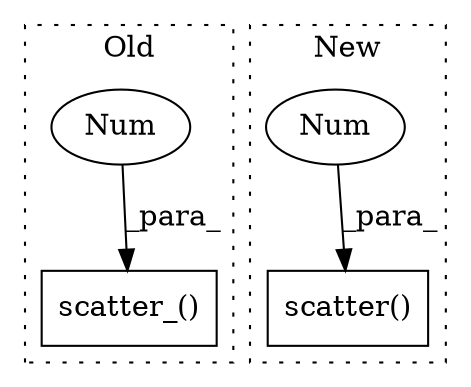 digraph G {
subgraph cluster0 {
1 [label="scatter_()" a="75" s="3037,3108" l="27,1" shape="box"];
3 [label="Num" a="76" s="3064" l="2" shape="ellipse"];
label = "Old";
style="dotted";
}
subgraph cluster1 {
2 [label="scatter()" a="75" s="3206,3282" l="33,1" shape="box"];
4 [label="Num" a="76" s="3239" l="1" shape="ellipse"];
label = "New";
style="dotted";
}
3 -> 1 [label="_para_"];
4 -> 2 [label="_para_"];
}